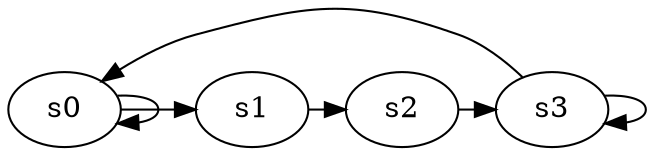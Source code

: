 digraph game_0558_cycle_4 {
    s0 [name="s0", player=0, target=1];
    s1 [name="s1", player=0, target=1];
    s2 [name="s2", player=0];
    s3 [name="s3", player=1];

    s0 -> s1 [constraint="time % 2 == 0 && !(time % 5 == 0)"];
    s1 -> s2 [constraint="time % 2 == 0"];
    s2 -> s3 [constraint="time % 5 == 4"];
    s3 -> s0 [constraint="time % 5 == 4 || time % 5 == 0"];
    s0 -> s0 [constraint="time % 3 == 0"];
    s3 -> s3 [constraint="time % 3 == 0"];
}
